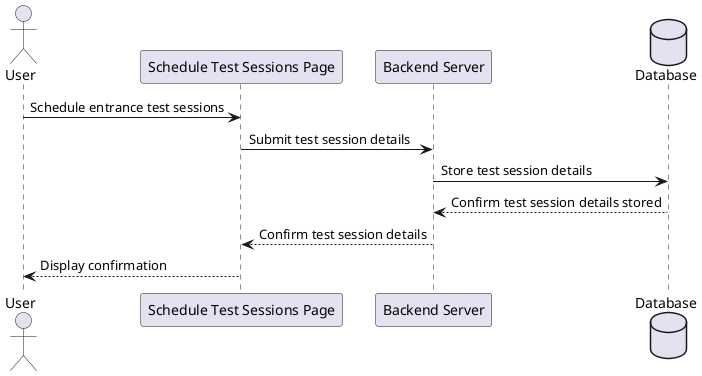; filepath: /home/slightlywind/Repositories/Legacy/SWD392/sequence_diagrams/schedule_entrance_test_sessions.puml
@startuml
actor "User" as Staff
participant "Schedule Test Sessions Page" as ScheduleTestSessionsPage
participant "Backend Server" as BackendServer
database Database

Staff -> ScheduleTestSessionsPage: Schedule entrance test sessions
ScheduleTestSessionsPage -> BackendServer: Submit test session details
BackendServer -> Database: Store test session details
Database --> BackendServer: Confirm test session details stored
BackendServer --> ScheduleTestSessionsPage: Confirm test session details
ScheduleTestSessionsPage --> Staff: Display confirmation
@enduml